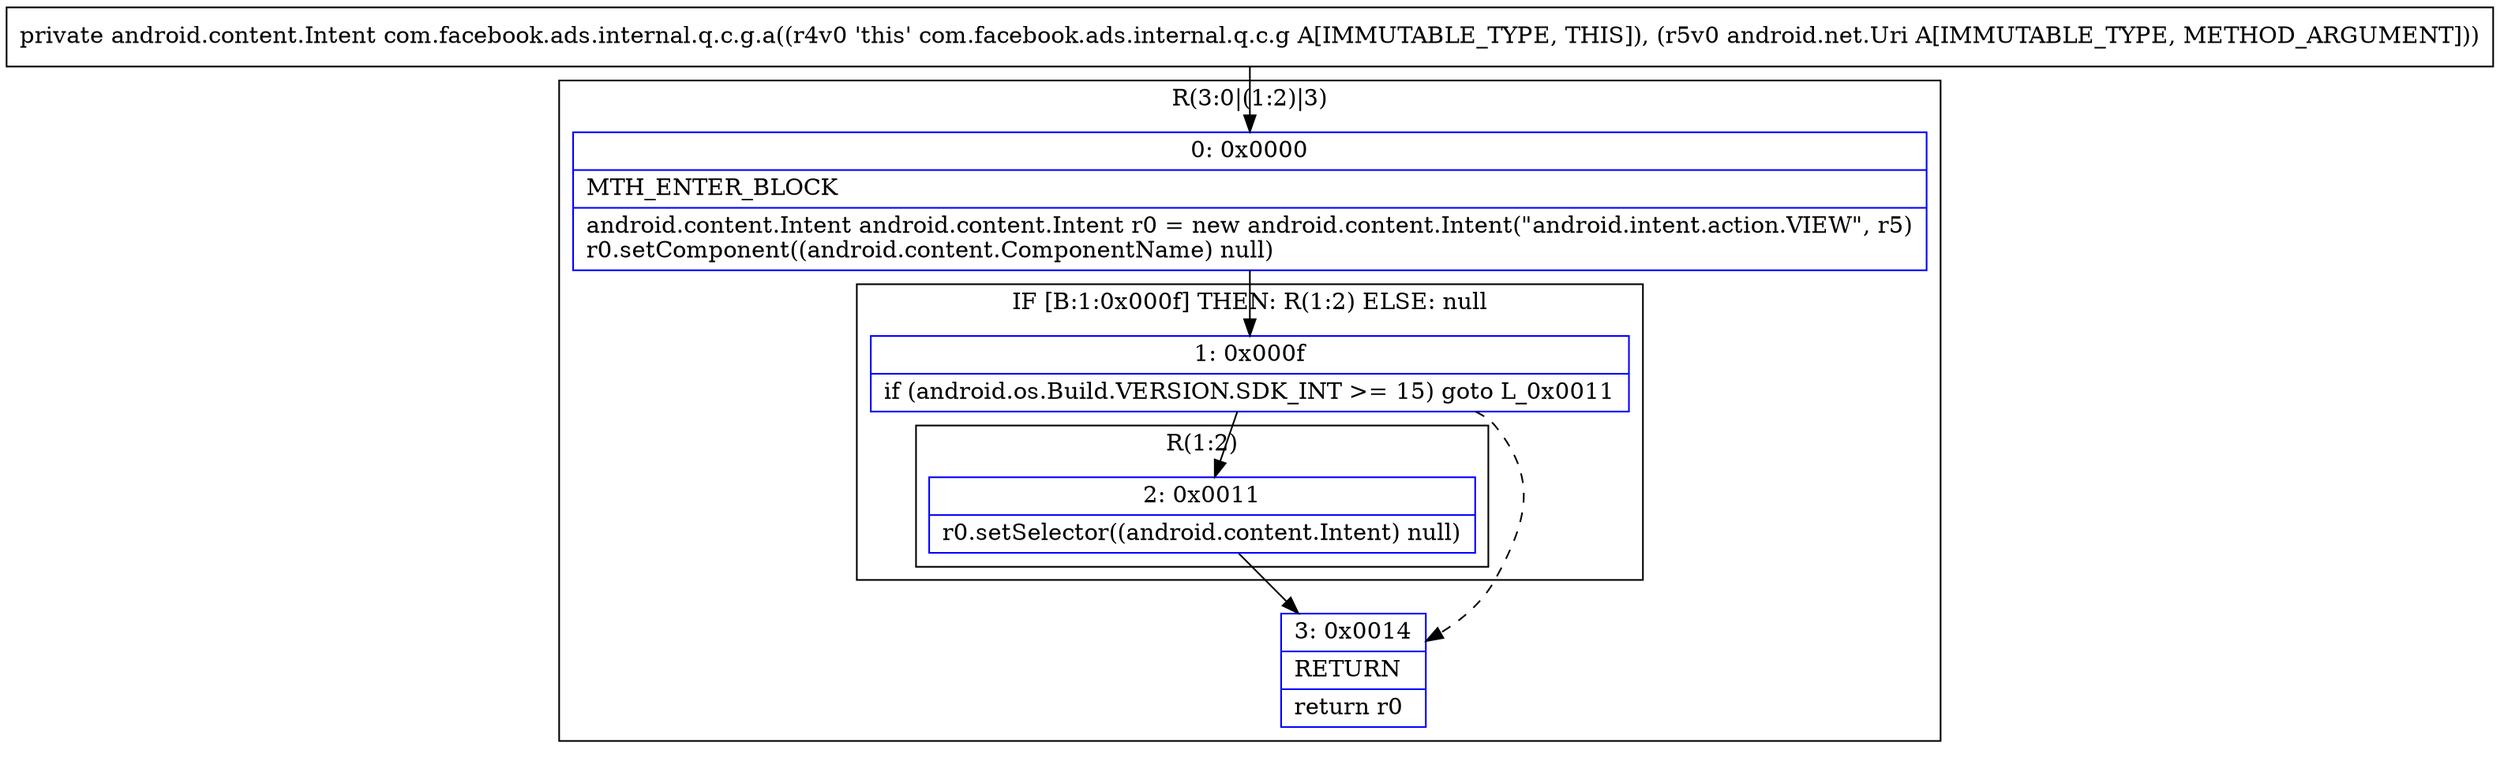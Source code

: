 digraph "CFG forcom.facebook.ads.internal.q.c.g.a(Landroid\/net\/Uri;)Landroid\/content\/Intent;" {
subgraph cluster_Region_848734934 {
label = "R(3:0|(1:2)|3)";
node [shape=record,color=blue];
Node_0 [shape=record,label="{0\:\ 0x0000|MTH_ENTER_BLOCK\l|android.content.Intent android.content.Intent r0 = new android.content.Intent(\"android.intent.action.VIEW\", r5)\lr0.setComponent((android.content.ComponentName) null)\l}"];
subgraph cluster_IfRegion_1655746645 {
label = "IF [B:1:0x000f] THEN: R(1:2) ELSE: null";
node [shape=record,color=blue];
Node_1 [shape=record,label="{1\:\ 0x000f|if (android.os.Build.VERSION.SDK_INT \>= 15) goto L_0x0011\l}"];
subgraph cluster_Region_600791877 {
label = "R(1:2)";
node [shape=record,color=blue];
Node_2 [shape=record,label="{2\:\ 0x0011|r0.setSelector((android.content.Intent) null)\l}"];
}
}
Node_3 [shape=record,label="{3\:\ 0x0014|RETURN\l|return r0\l}"];
}
MethodNode[shape=record,label="{private android.content.Intent com.facebook.ads.internal.q.c.g.a((r4v0 'this' com.facebook.ads.internal.q.c.g A[IMMUTABLE_TYPE, THIS]), (r5v0 android.net.Uri A[IMMUTABLE_TYPE, METHOD_ARGUMENT])) }"];
MethodNode -> Node_0;
Node_0 -> Node_1;
Node_1 -> Node_2;
Node_1 -> Node_3[style=dashed];
Node_2 -> Node_3;
}

